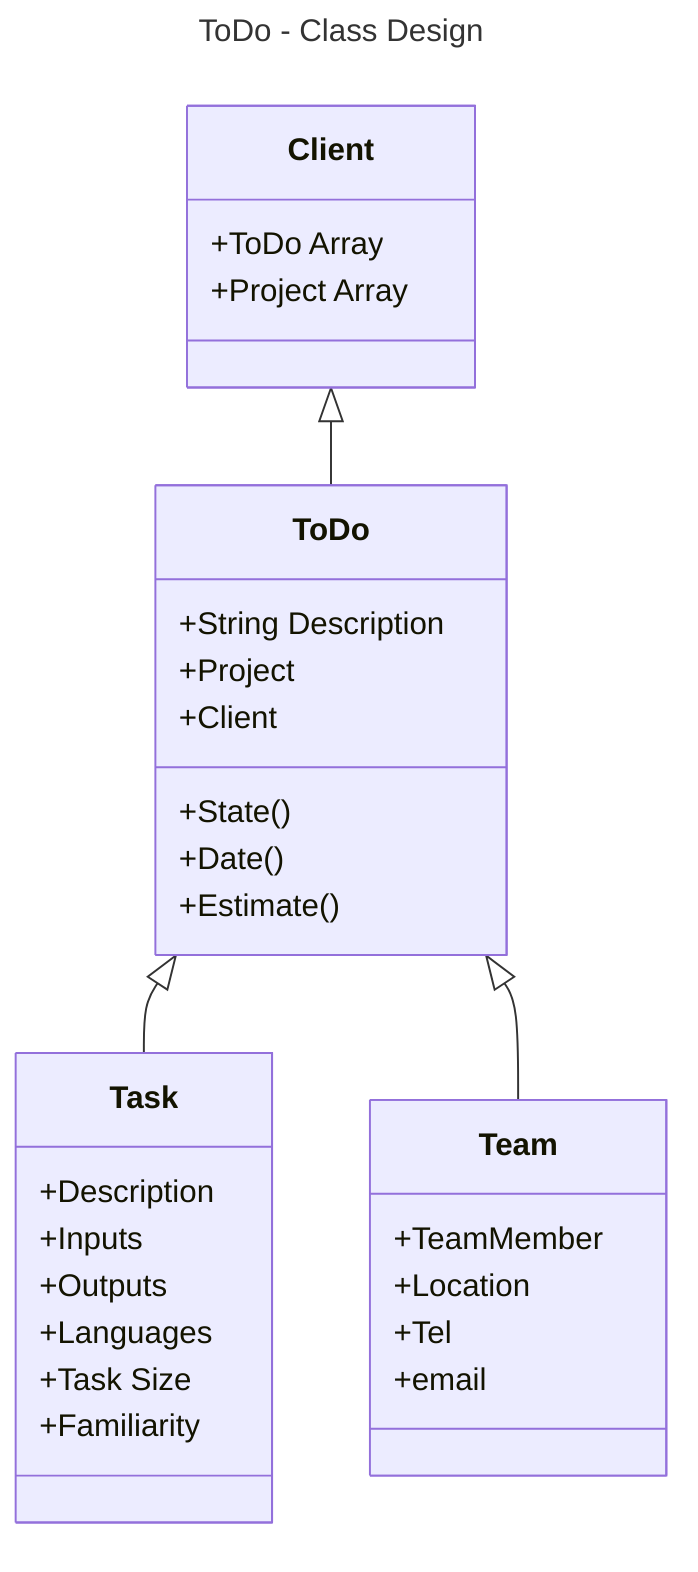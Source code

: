 ---
title: ToDo - Class Design
---
classDiagram
  ToDo <|-- Task
  ToDo <|-- Team
  Client <|-- ToDo

  Client: +ToDo Array
  Client: +Project Array
 
  ToDo: +State()
  ToDo: +Date()
  ToDo: +Estimate()
  ToDo: +String Description
  ToDo: +Project
  ToDo: +Client

  class Task {
    +Description
    +Inputs
    +Outputs
    +Languages
    +Task Size
    +Familiarity
    }
  class Team{
  +TeamMember
  +Location
  +Tel
  +email
  }